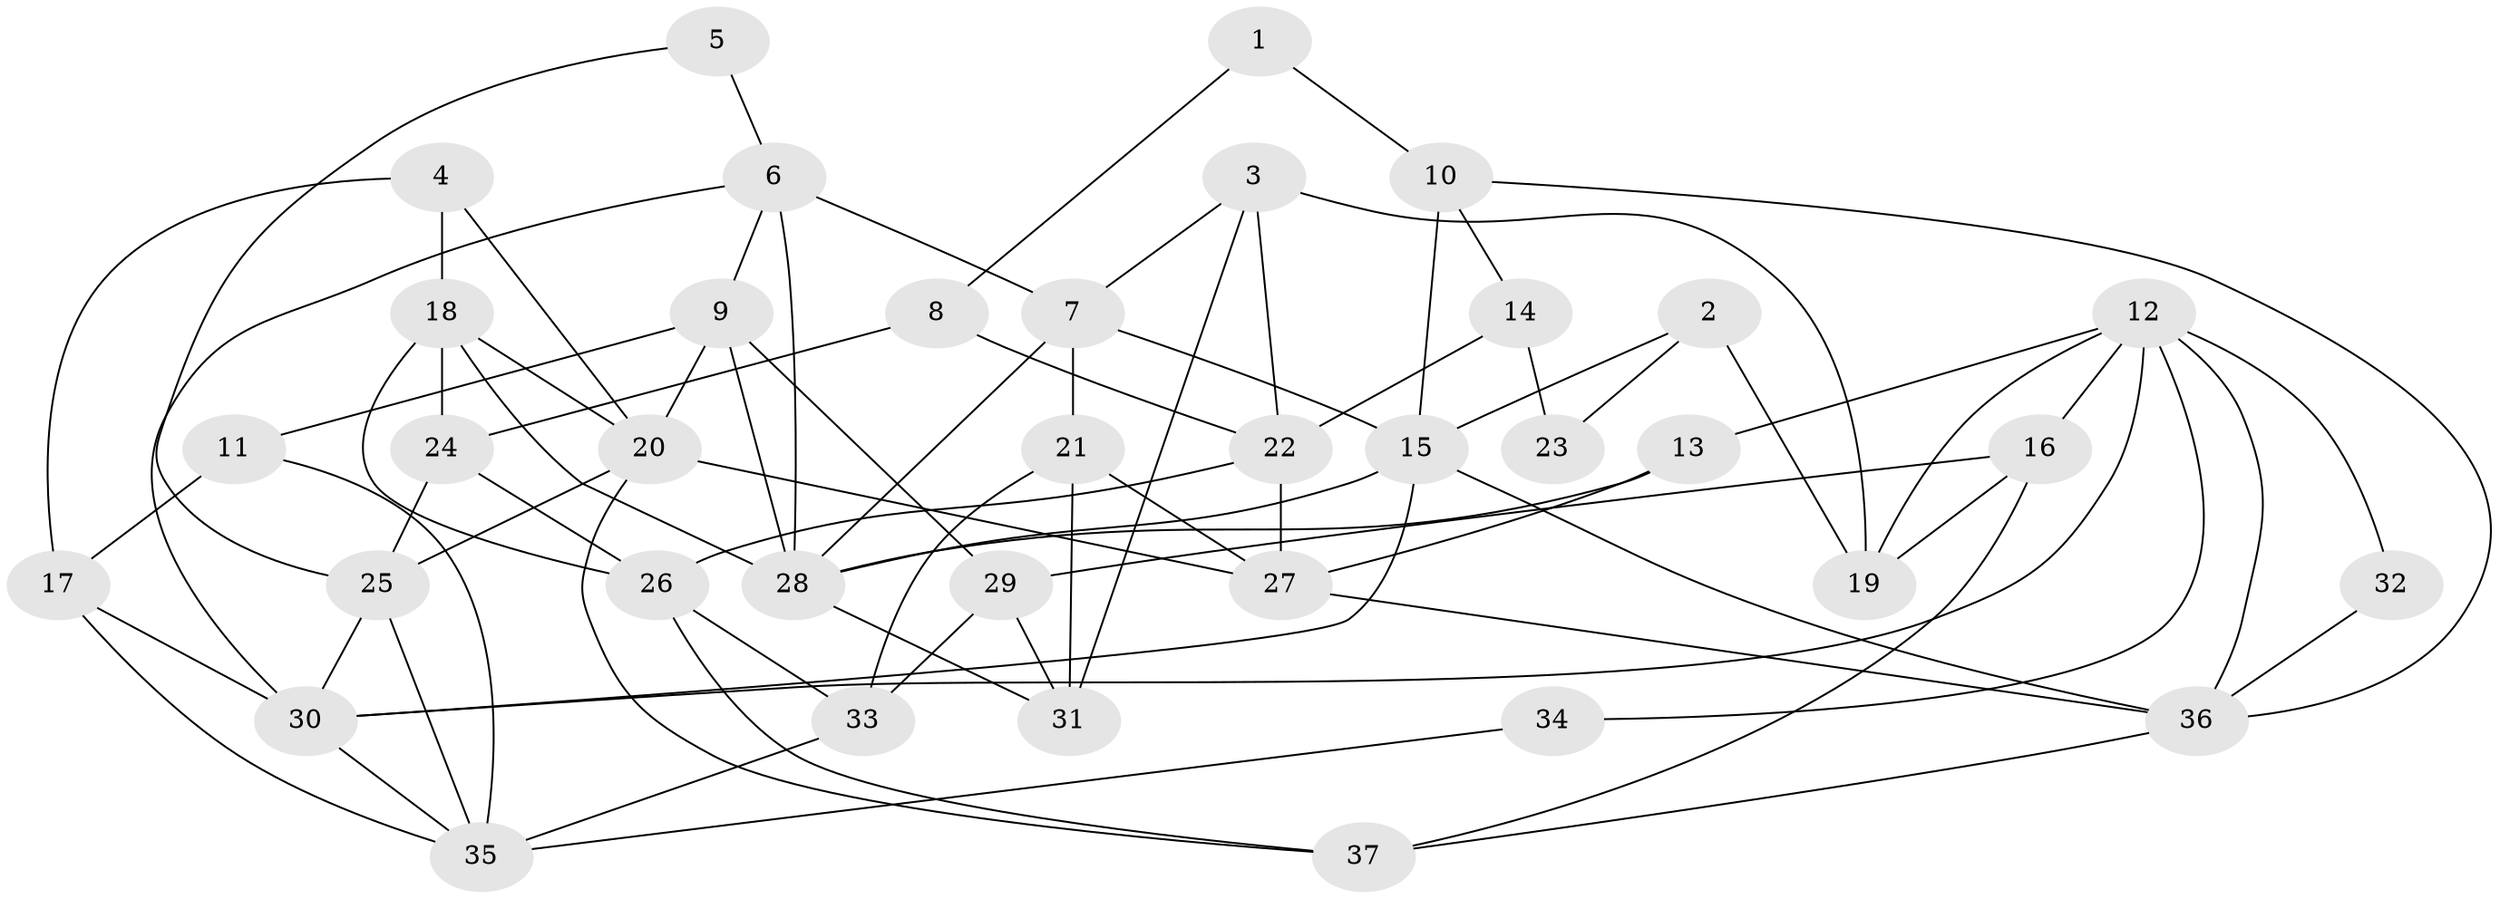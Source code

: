 // original degree distribution, {2: 0.11538461538461539, 4: 0.36538461538461536, 6: 0.09615384615384616, 3: 0.23076923076923078, 5: 0.15384615384615385, 7: 0.038461538461538464}
// Generated by graph-tools (version 1.1) at 2025/37/03/04/25 23:37:08]
// undirected, 37 vertices, 78 edges
graph export_dot {
  node [color=gray90,style=filled];
  1;
  2;
  3;
  4;
  5;
  6;
  7;
  8;
  9;
  10;
  11;
  12;
  13;
  14;
  15;
  16;
  17;
  18;
  19;
  20;
  21;
  22;
  23;
  24;
  25;
  26;
  27;
  28;
  29;
  30;
  31;
  32;
  33;
  34;
  35;
  36;
  37;
  1 -- 8 [weight=1.0];
  1 -- 10 [weight=1.0];
  2 -- 15 [weight=1.0];
  2 -- 19 [weight=2.0];
  2 -- 23 [weight=1.0];
  3 -- 7 [weight=1.0];
  3 -- 19 [weight=1.0];
  3 -- 22 [weight=1.0];
  3 -- 31 [weight=1.0];
  4 -- 17 [weight=1.0];
  4 -- 18 [weight=1.0];
  4 -- 20 [weight=1.0];
  5 -- 6 [weight=1.0];
  5 -- 25 [weight=1.0];
  6 -- 7 [weight=2.0];
  6 -- 9 [weight=1.0];
  6 -- 28 [weight=1.0];
  6 -- 30 [weight=1.0];
  7 -- 15 [weight=1.0];
  7 -- 21 [weight=2.0];
  7 -- 28 [weight=1.0];
  8 -- 22 [weight=1.0];
  8 -- 24 [weight=1.0];
  9 -- 11 [weight=1.0];
  9 -- 20 [weight=1.0];
  9 -- 28 [weight=1.0];
  9 -- 29 [weight=1.0];
  10 -- 14 [weight=1.0];
  10 -- 15 [weight=1.0];
  10 -- 36 [weight=1.0];
  11 -- 17 [weight=1.0];
  11 -- 35 [weight=2.0];
  12 -- 13 [weight=1.0];
  12 -- 16 [weight=1.0];
  12 -- 19 [weight=1.0];
  12 -- 30 [weight=1.0];
  12 -- 32 [weight=1.0];
  12 -- 34 [weight=1.0];
  12 -- 36 [weight=1.0];
  13 -- 27 [weight=1.0];
  13 -- 28 [weight=1.0];
  14 -- 22 [weight=1.0];
  14 -- 23 [weight=1.0];
  15 -- 28 [weight=1.0];
  15 -- 30 [weight=1.0];
  15 -- 36 [weight=1.0];
  16 -- 19 [weight=1.0];
  16 -- 29 [weight=1.0];
  16 -- 37 [weight=1.0];
  17 -- 30 [weight=1.0];
  17 -- 35 [weight=1.0];
  18 -- 20 [weight=1.0];
  18 -- 24 [weight=1.0];
  18 -- 26 [weight=2.0];
  18 -- 28 [weight=1.0];
  20 -- 25 [weight=1.0];
  20 -- 27 [weight=1.0];
  20 -- 37 [weight=1.0];
  21 -- 27 [weight=3.0];
  21 -- 31 [weight=1.0];
  21 -- 33 [weight=1.0];
  22 -- 26 [weight=1.0];
  22 -- 27 [weight=2.0];
  24 -- 25 [weight=2.0];
  24 -- 26 [weight=1.0];
  25 -- 30 [weight=1.0];
  25 -- 35 [weight=1.0];
  26 -- 33 [weight=1.0];
  26 -- 37 [weight=1.0];
  27 -- 36 [weight=1.0];
  28 -- 31 [weight=1.0];
  29 -- 31 [weight=1.0];
  29 -- 33 [weight=1.0];
  30 -- 35 [weight=1.0];
  32 -- 36 [weight=1.0];
  33 -- 35 [weight=1.0];
  34 -- 35 [weight=1.0];
  36 -- 37 [weight=1.0];
}
